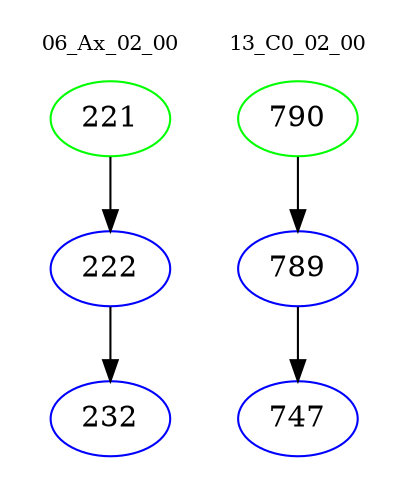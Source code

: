 digraph{
subgraph cluster_0 {
color = white
label = "06_Ax_02_00";
fontsize=10;
T0_221 [label="221", color="green"]
T0_221 -> T0_222 [color="black"]
T0_222 [label="222", color="blue"]
T0_222 -> T0_232 [color="black"]
T0_232 [label="232", color="blue"]
}
subgraph cluster_1 {
color = white
label = "13_C0_02_00";
fontsize=10;
T1_790 [label="790", color="green"]
T1_790 -> T1_789 [color="black"]
T1_789 [label="789", color="blue"]
T1_789 -> T1_747 [color="black"]
T1_747 [label="747", color="blue"]
}
}
